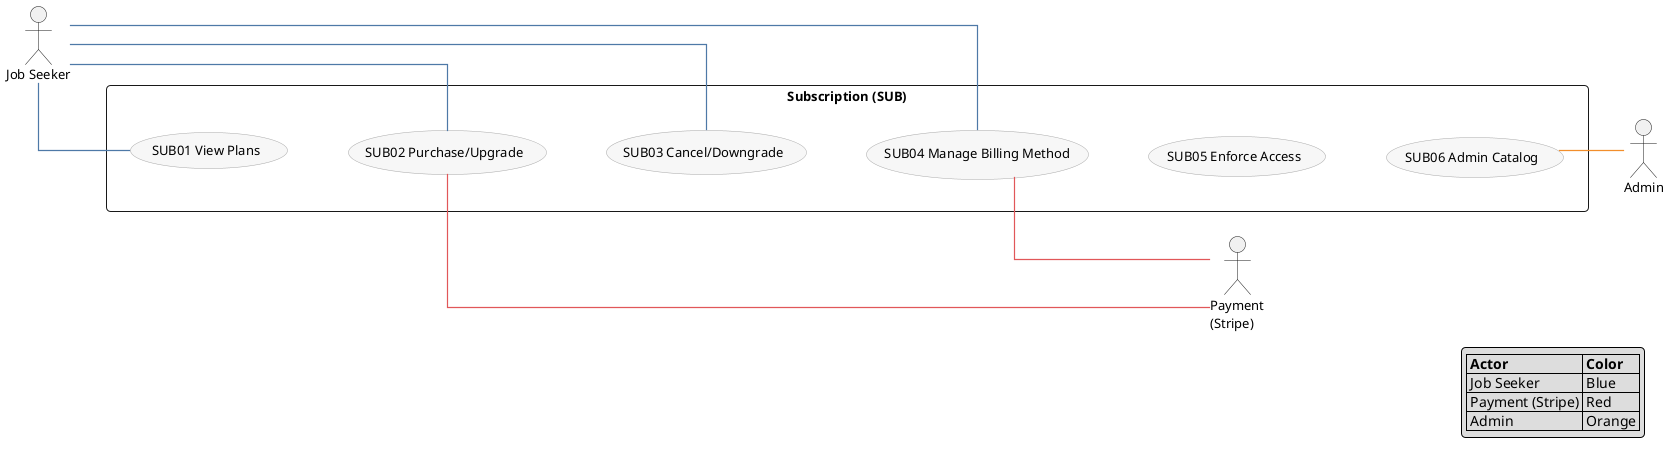 @startuml
' --- Style ---
skinparam shadowing false
skinparam defaultFontName Arial
skinparam defaultFontSize 13
skinparam ArrowThickness 1.2
skinparam RoundCorner 8
skinparam linetype ortho
left to right direction
skinparam usecase {
  BackgroundColor #f7f7f7
  BorderColor #aaaaaa
}

' invisible right-pad helper
skinparam rectangle<<pad>> {
  BackgroundColor transparent
  BorderColor transparent
}
hide <<pad>> stereotype

' --- Per-actor connector colors ---
!define COLOR_JOBSEEKER #4e79a7
!define COLOR_PAYMENT   #e15759
!define COLOR_ADMIN     #f28e2b
!define LJS(a,b) a -[COLOR_JOBSEEKER]- b
!define LPM(a,b) a -[COLOR_PAYMENT]- b
!define LAD(a,b) a -[COLOR_ADMIN]- b

' Primary actor (LEFT)
actor "Job Seeker" as JS

' System boundary + UCs
rectangle "Subscription (SUB)" as SUB {
  usecase "SUB01 View Plans"          as SUB01
  usecase "SUB02 Purchase/Upgrade"    as SUB02
  usecase "SUB03 Cancel/Downgrade"    as SUB03
  usecase "SUB04 Manage Billing Method" as SUB04
  usecase "SUB05 Enforce Access"      as SUB05
  usecase "SUB06 Admin Catalog"       as SUB06
}

' Secondary actors (RIGHT)
actor "Payment\n(Stripe)" as PM
actor "Admin" as AD

' Invisible right-side pad keeps secondaries flush-right
rectangle " " <<pad>> as PADR
PM -[hidden]right-> PADR
AD -[hidden]right-> PADR

' Keep UCs in one row
SUB01 -[hidden]-> SUB02
SUB02 -[hidden]-> SUB03
SUB03 -[hidden]-> SUB04
SUB04 -[hidden]-> SUB05
SUB05 -[hidden]-> SUB06

' FORCE secondaries to the RIGHT of the row (LRG method)
SUB   -[hidden]right-> PM
SUB04 -[hidden]right-> PM
SUB06 -[hidden]right-> AD

' Colored associations (NO text on lines)
LJS(JS, SUB01)
LJS(JS, SUB02)
LJS(JS, SUB03)
LJS(JS, SUB04)

' UC -> actor for secondaries to bias right
LPM(SUB02, PM)
LPM(SUB04, PM)
LAD(SUB06, AD)

legend right
|= Actor |= Color |
| Job Seeker | Blue |
| Payment (Stripe) | Red |
| Admin | Orange |
endlegend
@enduml